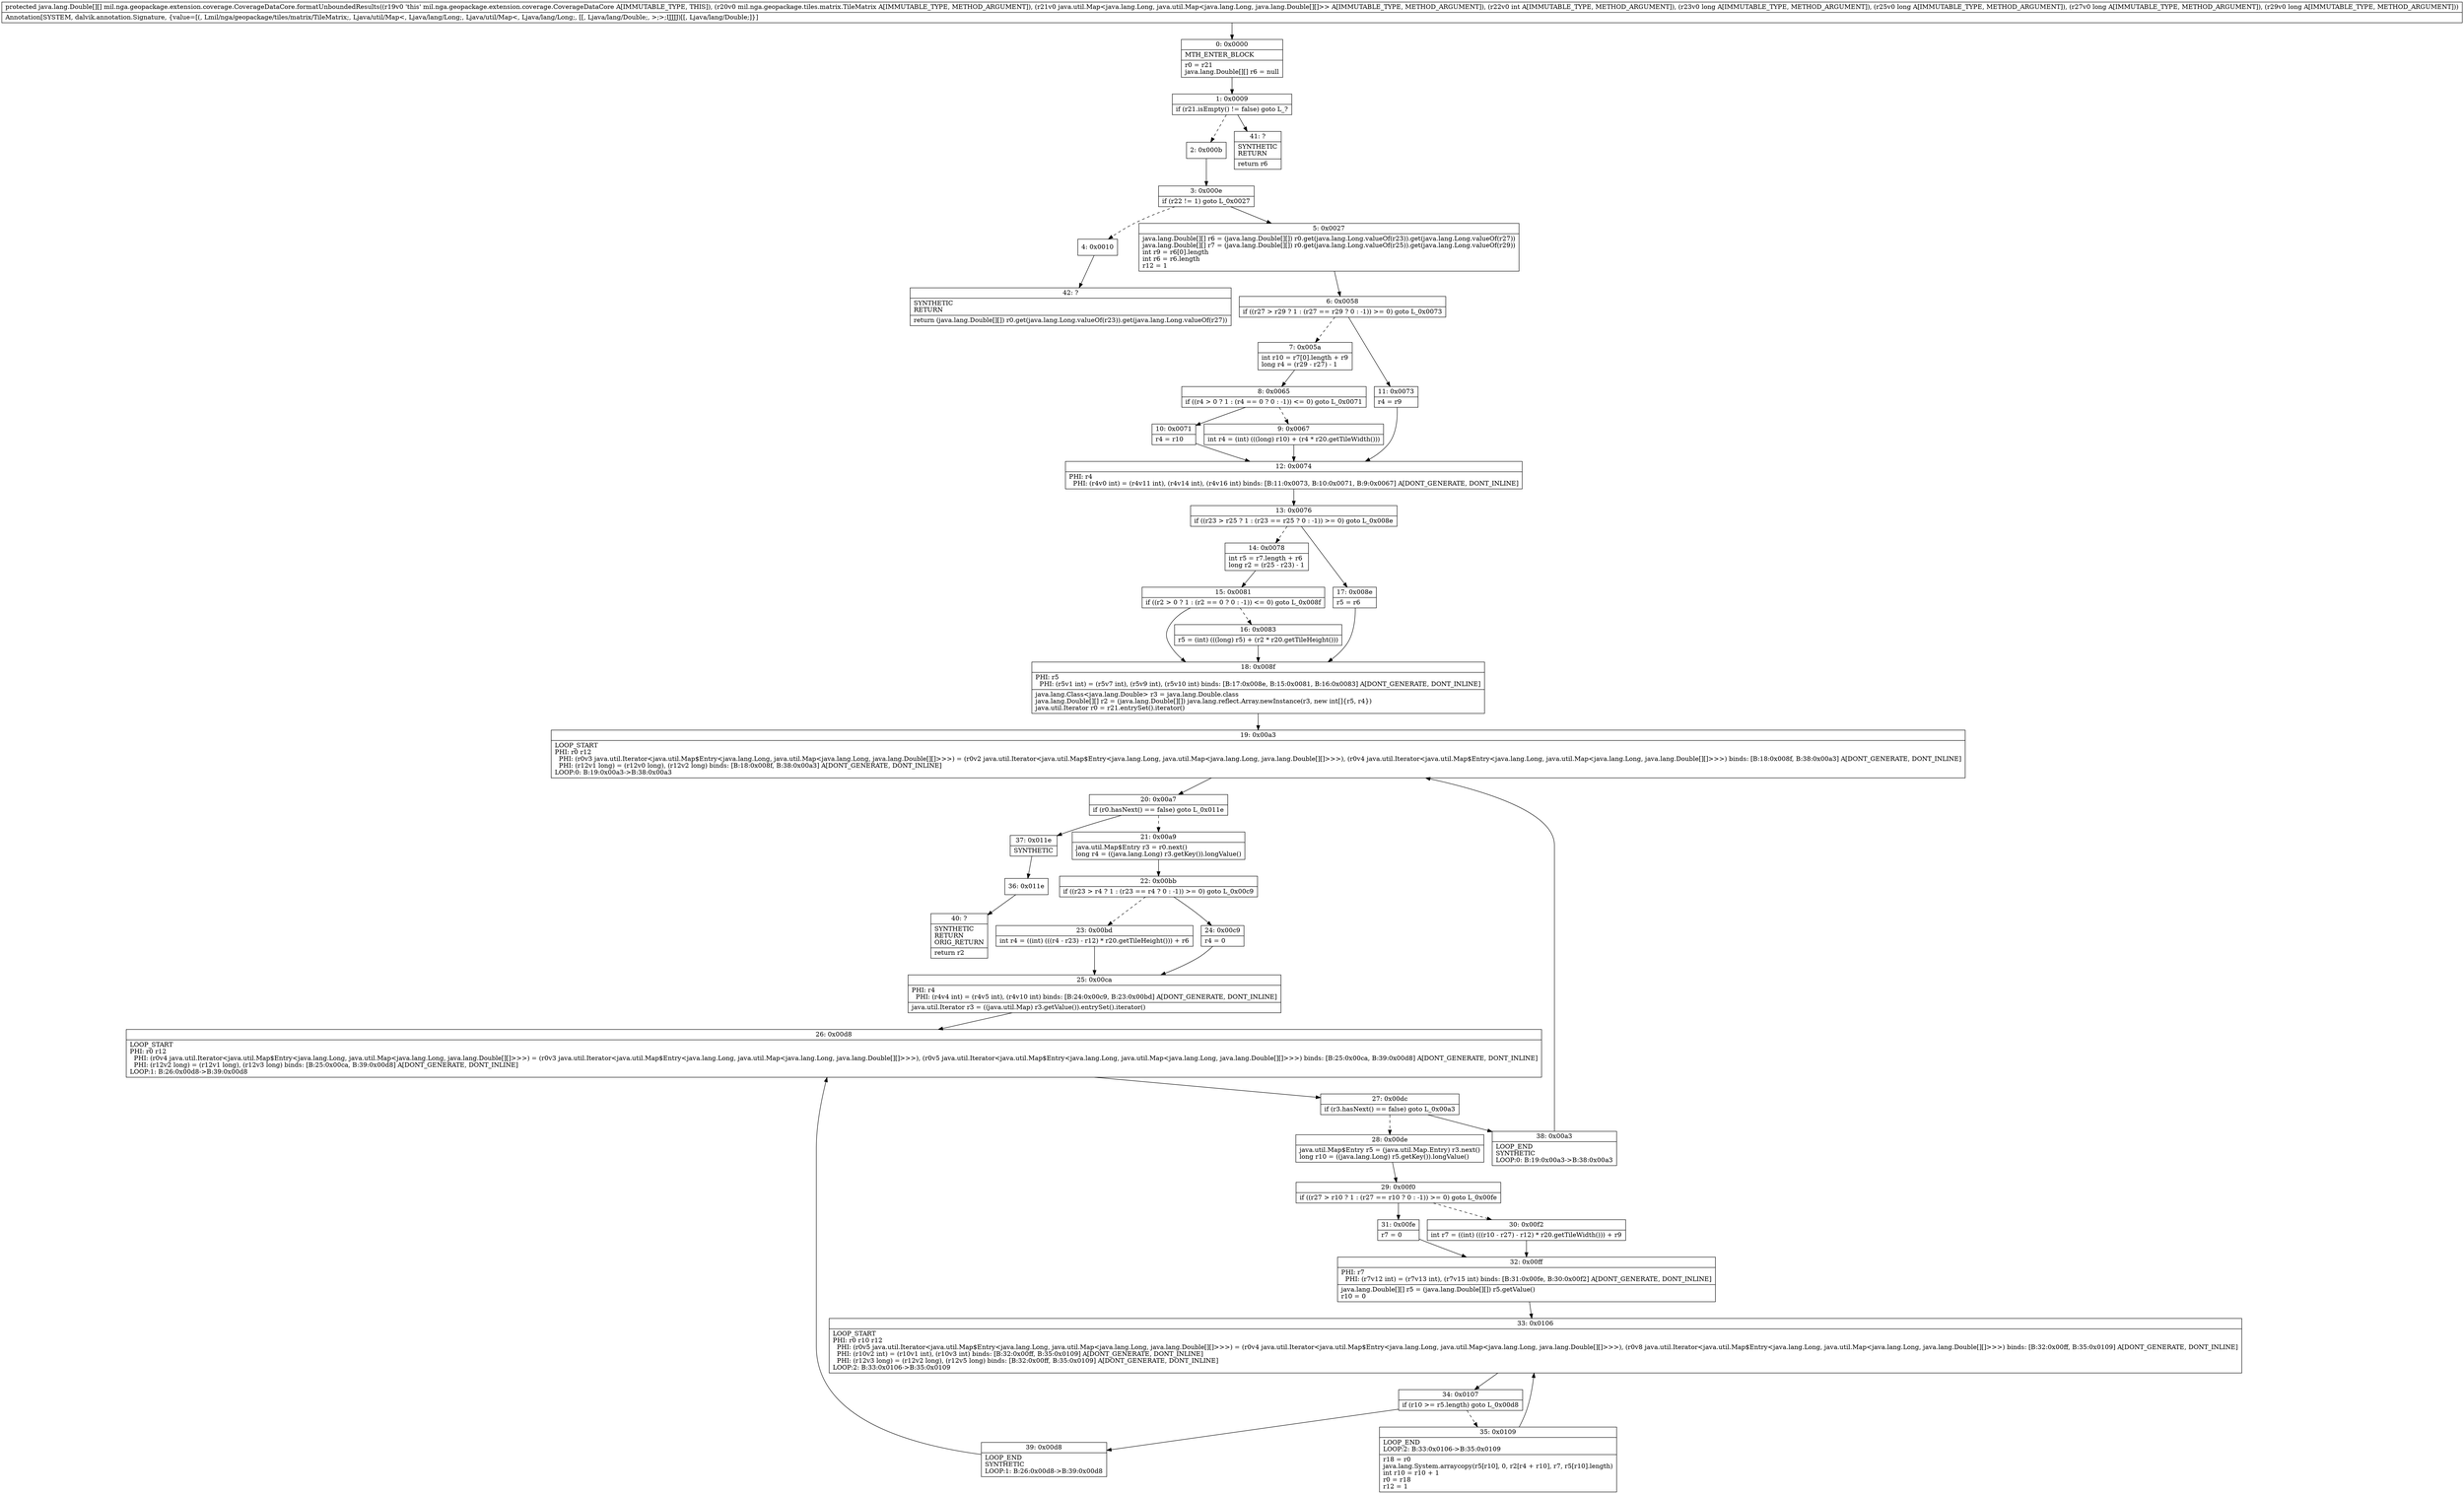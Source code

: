 digraph "CFG formil.nga.geopackage.extension.coverage.CoverageDataCore.formatUnboundedResults(Lmil\/nga\/geopackage\/tiles\/matrix\/TileMatrix;Ljava\/util\/Map;IJJJJ)[[Ljava\/lang\/Double;" {
Node_0 [shape=record,label="{0\:\ 0x0000|MTH_ENTER_BLOCK\l|r0 = r21\ljava.lang.Double[][] r6 = null\l}"];
Node_1 [shape=record,label="{1\:\ 0x0009|if (r21.isEmpty() != false) goto L_?\l}"];
Node_2 [shape=record,label="{2\:\ 0x000b}"];
Node_3 [shape=record,label="{3\:\ 0x000e|if (r22 != 1) goto L_0x0027\l}"];
Node_4 [shape=record,label="{4\:\ 0x0010}"];
Node_5 [shape=record,label="{5\:\ 0x0027|java.lang.Double[][] r6 = (java.lang.Double[][]) r0.get(java.lang.Long.valueOf(r23)).get(java.lang.Long.valueOf(r27))\ljava.lang.Double[][] r7 = (java.lang.Double[][]) r0.get(java.lang.Long.valueOf(r25)).get(java.lang.Long.valueOf(r29))\lint r9 = r6[0].length\lint r6 = r6.length\lr12 = 1\l}"];
Node_6 [shape=record,label="{6\:\ 0x0058|if ((r27 \> r29 ? 1 : (r27 == r29 ? 0 : \-1)) \>= 0) goto L_0x0073\l}"];
Node_7 [shape=record,label="{7\:\ 0x005a|int r10 = r7[0].length + r9\llong r4 = (r29 \- r27) \- 1\l}"];
Node_8 [shape=record,label="{8\:\ 0x0065|if ((r4 \> 0 ? 1 : (r4 == 0 ? 0 : \-1)) \<= 0) goto L_0x0071\l}"];
Node_9 [shape=record,label="{9\:\ 0x0067|int r4 = (int) (((long) r10) + (r4 * r20.getTileWidth()))\l}"];
Node_10 [shape=record,label="{10\:\ 0x0071|r4 = r10\l}"];
Node_11 [shape=record,label="{11\:\ 0x0073|r4 = r9\l}"];
Node_12 [shape=record,label="{12\:\ 0x0074|PHI: r4 \l  PHI: (r4v0 int) = (r4v11 int), (r4v14 int), (r4v16 int) binds: [B:11:0x0073, B:10:0x0071, B:9:0x0067] A[DONT_GENERATE, DONT_INLINE]\l}"];
Node_13 [shape=record,label="{13\:\ 0x0076|if ((r23 \> r25 ? 1 : (r23 == r25 ? 0 : \-1)) \>= 0) goto L_0x008e\l}"];
Node_14 [shape=record,label="{14\:\ 0x0078|int r5 = r7.length + r6\llong r2 = (r25 \- r23) \- 1\l}"];
Node_15 [shape=record,label="{15\:\ 0x0081|if ((r2 \> 0 ? 1 : (r2 == 0 ? 0 : \-1)) \<= 0) goto L_0x008f\l}"];
Node_16 [shape=record,label="{16\:\ 0x0083|r5 = (int) (((long) r5) + (r2 * r20.getTileHeight()))\l}"];
Node_17 [shape=record,label="{17\:\ 0x008e|r5 = r6\l}"];
Node_18 [shape=record,label="{18\:\ 0x008f|PHI: r5 \l  PHI: (r5v1 int) = (r5v7 int), (r5v9 int), (r5v10 int) binds: [B:17:0x008e, B:15:0x0081, B:16:0x0083] A[DONT_GENERATE, DONT_INLINE]\l|java.lang.Class\<java.lang.Double\> r3 = java.lang.Double.class\ljava.lang.Double[][] r2 = (java.lang.Double[][]) java.lang.reflect.Array.newInstance(r3, new int[]\{r5, r4\})\ljava.util.Iterator r0 = r21.entrySet().iterator()\l}"];
Node_19 [shape=record,label="{19\:\ 0x00a3|LOOP_START\lPHI: r0 r12 \l  PHI: (r0v3 java.util.Iterator\<java.util.Map$Entry\<java.lang.Long, java.util.Map\<java.lang.Long, java.lang.Double[][]\>\>\>) = (r0v2 java.util.Iterator\<java.util.Map$Entry\<java.lang.Long, java.util.Map\<java.lang.Long, java.lang.Double[][]\>\>\>), (r0v4 java.util.Iterator\<java.util.Map$Entry\<java.lang.Long, java.util.Map\<java.lang.Long, java.lang.Double[][]\>\>\>) binds: [B:18:0x008f, B:38:0x00a3] A[DONT_GENERATE, DONT_INLINE]\l  PHI: (r12v1 long) = (r12v0 long), (r12v2 long) binds: [B:18:0x008f, B:38:0x00a3] A[DONT_GENERATE, DONT_INLINE]\lLOOP:0: B:19:0x00a3\-\>B:38:0x00a3\l}"];
Node_20 [shape=record,label="{20\:\ 0x00a7|if (r0.hasNext() == false) goto L_0x011e\l}"];
Node_21 [shape=record,label="{21\:\ 0x00a9|java.util.Map$Entry r3 = r0.next()\llong r4 = ((java.lang.Long) r3.getKey()).longValue()\l}"];
Node_22 [shape=record,label="{22\:\ 0x00bb|if ((r23 \> r4 ? 1 : (r23 == r4 ? 0 : \-1)) \>= 0) goto L_0x00c9\l}"];
Node_23 [shape=record,label="{23\:\ 0x00bd|int r4 = ((int) (((r4 \- r23) \- r12) * r20.getTileHeight())) + r6\l}"];
Node_24 [shape=record,label="{24\:\ 0x00c9|r4 = 0\l}"];
Node_25 [shape=record,label="{25\:\ 0x00ca|PHI: r4 \l  PHI: (r4v4 int) = (r4v5 int), (r4v10 int) binds: [B:24:0x00c9, B:23:0x00bd] A[DONT_GENERATE, DONT_INLINE]\l|java.util.Iterator r3 = ((java.util.Map) r3.getValue()).entrySet().iterator()\l}"];
Node_26 [shape=record,label="{26\:\ 0x00d8|LOOP_START\lPHI: r0 r12 \l  PHI: (r0v4 java.util.Iterator\<java.util.Map$Entry\<java.lang.Long, java.util.Map\<java.lang.Long, java.lang.Double[][]\>\>\>) = (r0v3 java.util.Iterator\<java.util.Map$Entry\<java.lang.Long, java.util.Map\<java.lang.Long, java.lang.Double[][]\>\>\>), (r0v5 java.util.Iterator\<java.util.Map$Entry\<java.lang.Long, java.util.Map\<java.lang.Long, java.lang.Double[][]\>\>\>) binds: [B:25:0x00ca, B:39:0x00d8] A[DONT_GENERATE, DONT_INLINE]\l  PHI: (r12v2 long) = (r12v1 long), (r12v3 long) binds: [B:25:0x00ca, B:39:0x00d8] A[DONT_GENERATE, DONT_INLINE]\lLOOP:1: B:26:0x00d8\-\>B:39:0x00d8\l}"];
Node_27 [shape=record,label="{27\:\ 0x00dc|if (r3.hasNext() == false) goto L_0x00a3\l}"];
Node_28 [shape=record,label="{28\:\ 0x00de|java.util.Map$Entry r5 = (java.util.Map.Entry) r3.next()\llong r10 = ((java.lang.Long) r5.getKey()).longValue()\l}"];
Node_29 [shape=record,label="{29\:\ 0x00f0|if ((r27 \> r10 ? 1 : (r27 == r10 ? 0 : \-1)) \>= 0) goto L_0x00fe\l}"];
Node_30 [shape=record,label="{30\:\ 0x00f2|int r7 = ((int) (((r10 \- r27) \- r12) * r20.getTileWidth())) + r9\l}"];
Node_31 [shape=record,label="{31\:\ 0x00fe|r7 = 0\l}"];
Node_32 [shape=record,label="{32\:\ 0x00ff|PHI: r7 \l  PHI: (r7v12 int) = (r7v13 int), (r7v15 int) binds: [B:31:0x00fe, B:30:0x00f2] A[DONT_GENERATE, DONT_INLINE]\l|java.lang.Double[][] r5 = (java.lang.Double[][]) r5.getValue()\lr10 = 0\l}"];
Node_33 [shape=record,label="{33\:\ 0x0106|LOOP_START\lPHI: r0 r10 r12 \l  PHI: (r0v5 java.util.Iterator\<java.util.Map$Entry\<java.lang.Long, java.util.Map\<java.lang.Long, java.lang.Double[][]\>\>\>) = (r0v4 java.util.Iterator\<java.util.Map$Entry\<java.lang.Long, java.util.Map\<java.lang.Long, java.lang.Double[][]\>\>\>), (r0v8 java.util.Iterator\<java.util.Map$Entry\<java.lang.Long, java.util.Map\<java.lang.Long, java.lang.Double[][]\>\>\>) binds: [B:32:0x00ff, B:35:0x0109] A[DONT_GENERATE, DONT_INLINE]\l  PHI: (r10v2 int) = (r10v1 int), (r10v3 int) binds: [B:32:0x00ff, B:35:0x0109] A[DONT_GENERATE, DONT_INLINE]\l  PHI: (r12v3 long) = (r12v2 long), (r12v5 long) binds: [B:32:0x00ff, B:35:0x0109] A[DONT_GENERATE, DONT_INLINE]\lLOOP:2: B:33:0x0106\-\>B:35:0x0109\l}"];
Node_34 [shape=record,label="{34\:\ 0x0107|if (r10 \>= r5.length) goto L_0x00d8\l}"];
Node_35 [shape=record,label="{35\:\ 0x0109|LOOP_END\lLOOP:2: B:33:0x0106\-\>B:35:0x0109\l|r18 = r0\ljava.lang.System.arraycopy(r5[r10], 0, r2[r4 + r10], r7, r5[r10].length)\lint r10 = r10 + 1\lr0 = r18\lr12 = 1\l}"];
Node_36 [shape=record,label="{36\:\ 0x011e}"];
Node_37 [shape=record,label="{37\:\ 0x011e|SYNTHETIC\l}"];
Node_38 [shape=record,label="{38\:\ 0x00a3|LOOP_END\lSYNTHETIC\lLOOP:0: B:19:0x00a3\-\>B:38:0x00a3\l}"];
Node_39 [shape=record,label="{39\:\ 0x00d8|LOOP_END\lSYNTHETIC\lLOOP:1: B:26:0x00d8\-\>B:39:0x00d8\l}"];
Node_40 [shape=record,label="{40\:\ ?|SYNTHETIC\lRETURN\lORIG_RETURN\l|return r2\l}"];
Node_41 [shape=record,label="{41\:\ ?|SYNTHETIC\lRETURN\l|return r6\l}"];
Node_42 [shape=record,label="{42\:\ ?|SYNTHETIC\lRETURN\l|return (java.lang.Double[][]) r0.get(java.lang.Long.valueOf(r23)).get(java.lang.Long.valueOf(r27))\l}"];
MethodNode[shape=record,label="{protected java.lang.Double[][] mil.nga.geopackage.extension.coverage.CoverageDataCore.formatUnboundedResults((r19v0 'this' mil.nga.geopackage.extension.coverage.CoverageDataCore A[IMMUTABLE_TYPE, THIS]), (r20v0 mil.nga.geopackage.tiles.matrix.TileMatrix A[IMMUTABLE_TYPE, METHOD_ARGUMENT]), (r21v0 java.util.Map\<java.lang.Long, java.util.Map\<java.lang.Long, java.lang.Double[][]\>\> A[IMMUTABLE_TYPE, METHOD_ARGUMENT]), (r22v0 int A[IMMUTABLE_TYPE, METHOD_ARGUMENT]), (r23v0 long A[IMMUTABLE_TYPE, METHOD_ARGUMENT]), (r25v0 long A[IMMUTABLE_TYPE, METHOD_ARGUMENT]), (r27v0 long A[IMMUTABLE_TYPE, METHOD_ARGUMENT]), (r29v0 long A[IMMUTABLE_TYPE, METHOD_ARGUMENT]))  | Annotation[SYSTEM, dalvik.annotation.Signature, \{value=[(, Lmil\/nga\/geopackage\/tiles\/matrix\/TileMatrix;, Ljava\/util\/Map\<, Ljava\/lang\/Long;, Ljava\/util\/Map\<, Ljava\/lang\/Long;, [[, Ljava\/lang\/Double;, \>;\>;IJJJJ)[[, Ljava\/lang\/Double;]\}]\l}"];
MethodNode -> Node_0;
Node_0 -> Node_1;
Node_1 -> Node_2[style=dashed];
Node_1 -> Node_41;
Node_2 -> Node_3;
Node_3 -> Node_4[style=dashed];
Node_3 -> Node_5;
Node_4 -> Node_42;
Node_5 -> Node_6;
Node_6 -> Node_7[style=dashed];
Node_6 -> Node_11;
Node_7 -> Node_8;
Node_8 -> Node_9[style=dashed];
Node_8 -> Node_10;
Node_9 -> Node_12;
Node_10 -> Node_12;
Node_11 -> Node_12;
Node_12 -> Node_13;
Node_13 -> Node_14[style=dashed];
Node_13 -> Node_17;
Node_14 -> Node_15;
Node_15 -> Node_16[style=dashed];
Node_15 -> Node_18;
Node_16 -> Node_18;
Node_17 -> Node_18;
Node_18 -> Node_19;
Node_19 -> Node_20;
Node_20 -> Node_21[style=dashed];
Node_20 -> Node_37;
Node_21 -> Node_22;
Node_22 -> Node_23[style=dashed];
Node_22 -> Node_24;
Node_23 -> Node_25;
Node_24 -> Node_25;
Node_25 -> Node_26;
Node_26 -> Node_27;
Node_27 -> Node_28[style=dashed];
Node_27 -> Node_38;
Node_28 -> Node_29;
Node_29 -> Node_30[style=dashed];
Node_29 -> Node_31;
Node_30 -> Node_32;
Node_31 -> Node_32;
Node_32 -> Node_33;
Node_33 -> Node_34;
Node_34 -> Node_35[style=dashed];
Node_34 -> Node_39;
Node_35 -> Node_33;
Node_36 -> Node_40;
Node_37 -> Node_36;
Node_38 -> Node_19;
Node_39 -> Node_26;
}

